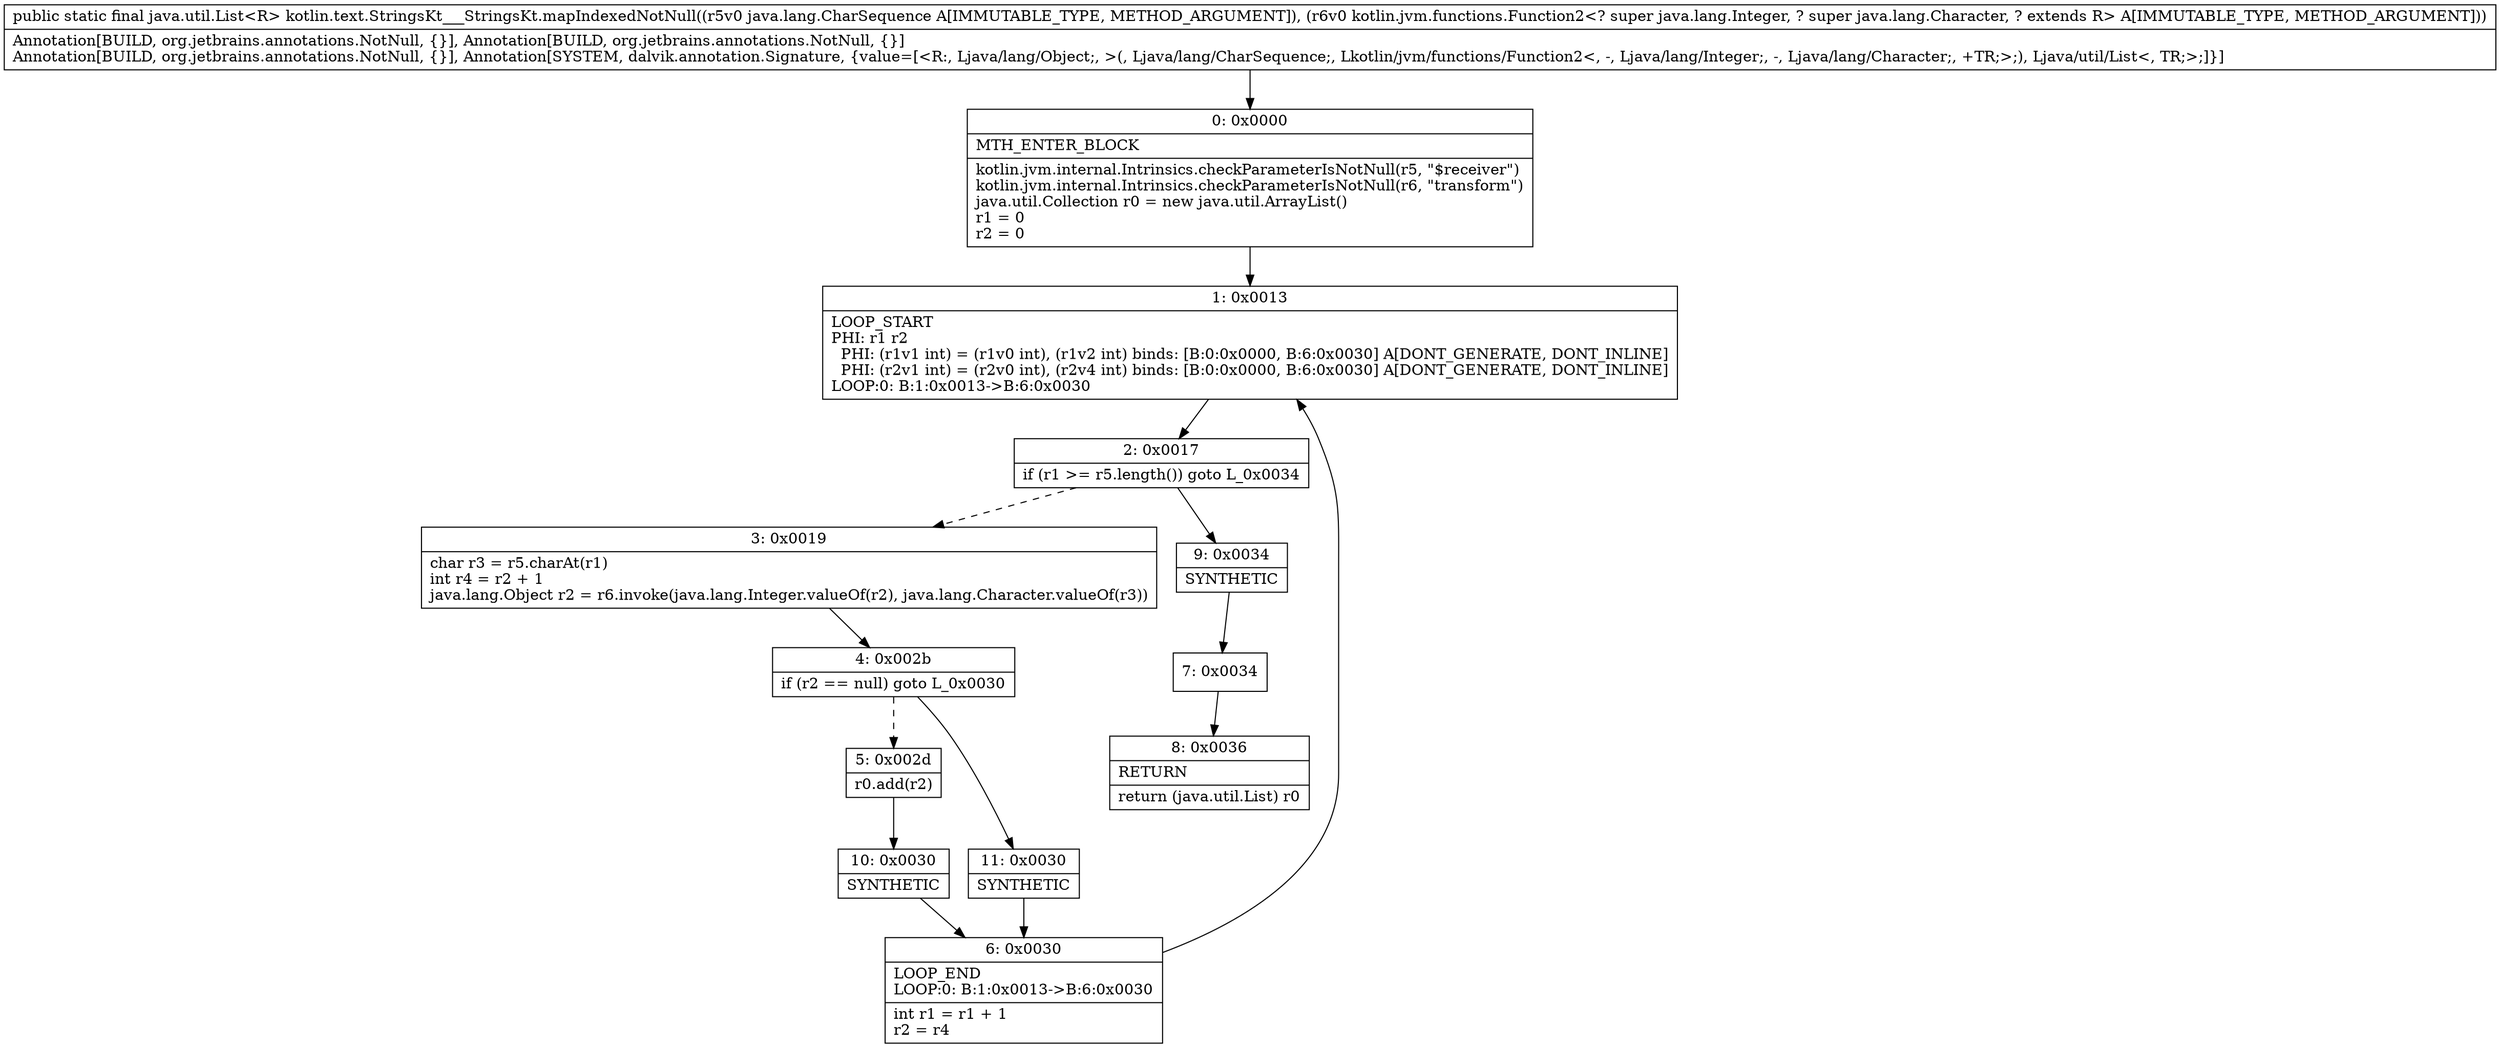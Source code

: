 digraph "CFG forkotlin.text.StringsKt___StringsKt.mapIndexedNotNull(Ljava\/lang\/CharSequence;Lkotlin\/jvm\/functions\/Function2;)Ljava\/util\/List;" {
Node_0 [shape=record,label="{0\:\ 0x0000|MTH_ENTER_BLOCK\l|kotlin.jvm.internal.Intrinsics.checkParameterIsNotNull(r5, \"$receiver\")\lkotlin.jvm.internal.Intrinsics.checkParameterIsNotNull(r6, \"transform\")\ljava.util.Collection r0 = new java.util.ArrayList()\lr1 = 0\lr2 = 0\l}"];
Node_1 [shape=record,label="{1\:\ 0x0013|LOOP_START\lPHI: r1 r2 \l  PHI: (r1v1 int) = (r1v0 int), (r1v2 int) binds: [B:0:0x0000, B:6:0x0030] A[DONT_GENERATE, DONT_INLINE]\l  PHI: (r2v1 int) = (r2v0 int), (r2v4 int) binds: [B:0:0x0000, B:6:0x0030] A[DONT_GENERATE, DONT_INLINE]\lLOOP:0: B:1:0x0013\-\>B:6:0x0030\l}"];
Node_2 [shape=record,label="{2\:\ 0x0017|if (r1 \>= r5.length()) goto L_0x0034\l}"];
Node_3 [shape=record,label="{3\:\ 0x0019|char r3 = r5.charAt(r1)\lint r4 = r2 + 1\ljava.lang.Object r2 = r6.invoke(java.lang.Integer.valueOf(r2), java.lang.Character.valueOf(r3))\l}"];
Node_4 [shape=record,label="{4\:\ 0x002b|if (r2 == null) goto L_0x0030\l}"];
Node_5 [shape=record,label="{5\:\ 0x002d|r0.add(r2)\l}"];
Node_6 [shape=record,label="{6\:\ 0x0030|LOOP_END\lLOOP:0: B:1:0x0013\-\>B:6:0x0030\l|int r1 = r1 + 1\lr2 = r4\l}"];
Node_7 [shape=record,label="{7\:\ 0x0034}"];
Node_8 [shape=record,label="{8\:\ 0x0036|RETURN\l|return (java.util.List) r0\l}"];
Node_9 [shape=record,label="{9\:\ 0x0034|SYNTHETIC\l}"];
Node_10 [shape=record,label="{10\:\ 0x0030|SYNTHETIC\l}"];
Node_11 [shape=record,label="{11\:\ 0x0030|SYNTHETIC\l}"];
MethodNode[shape=record,label="{public static final java.util.List\<R\> kotlin.text.StringsKt___StringsKt.mapIndexedNotNull((r5v0 java.lang.CharSequence A[IMMUTABLE_TYPE, METHOD_ARGUMENT]), (r6v0 kotlin.jvm.functions.Function2\<? super java.lang.Integer, ? super java.lang.Character, ? extends R\> A[IMMUTABLE_TYPE, METHOD_ARGUMENT]))  | Annotation[BUILD, org.jetbrains.annotations.NotNull, \{\}], Annotation[BUILD, org.jetbrains.annotations.NotNull, \{\}]\lAnnotation[BUILD, org.jetbrains.annotations.NotNull, \{\}], Annotation[SYSTEM, dalvik.annotation.Signature, \{value=[\<R:, Ljava\/lang\/Object;, \>(, Ljava\/lang\/CharSequence;, Lkotlin\/jvm\/functions\/Function2\<, \-, Ljava\/lang\/Integer;, \-, Ljava\/lang\/Character;, +TR;\>;), Ljava\/util\/List\<, TR;\>;]\}]\l}"];
MethodNode -> Node_0;
Node_0 -> Node_1;
Node_1 -> Node_2;
Node_2 -> Node_3[style=dashed];
Node_2 -> Node_9;
Node_3 -> Node_4;
Node_4 -> Node_5[style=dashed];
Node_4 -> Node_11;
Node_5 -> Node_10;
Node_6 -> Node_1;
Node_7 -> Node_8;
Node_9 -> Node_7;
Node_10 -> Node_6;
Node_11 -> Node_6;
}

